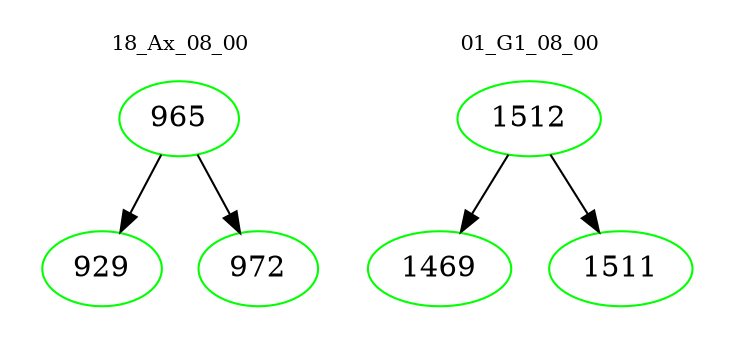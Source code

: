 digraph{
subgraph cluster_0 {
color = white
label = "18_Ax_08_00";
fontsize=10;
T0_965 [label="965", color="green"]
T0_965 -> T0_929 [color="black"]
T0_929 [label="929", color="green"]
T0_965 -> T0_972 [color="black"]
T0_972 [label="972", color="green"]
}
subgraph cluster_1 {
color = white
label = "01_G1_08_00";
fontsize=10;
T1_1512 [label="1512", color="green"]
T1_1512 -> T1_1469 [color="black"]
T1_1469 [label="1469", color="green"]
T1_1512 -> T1_1511 [color="black"]
T1_1511 [label="1511", color="green"]
}
}
